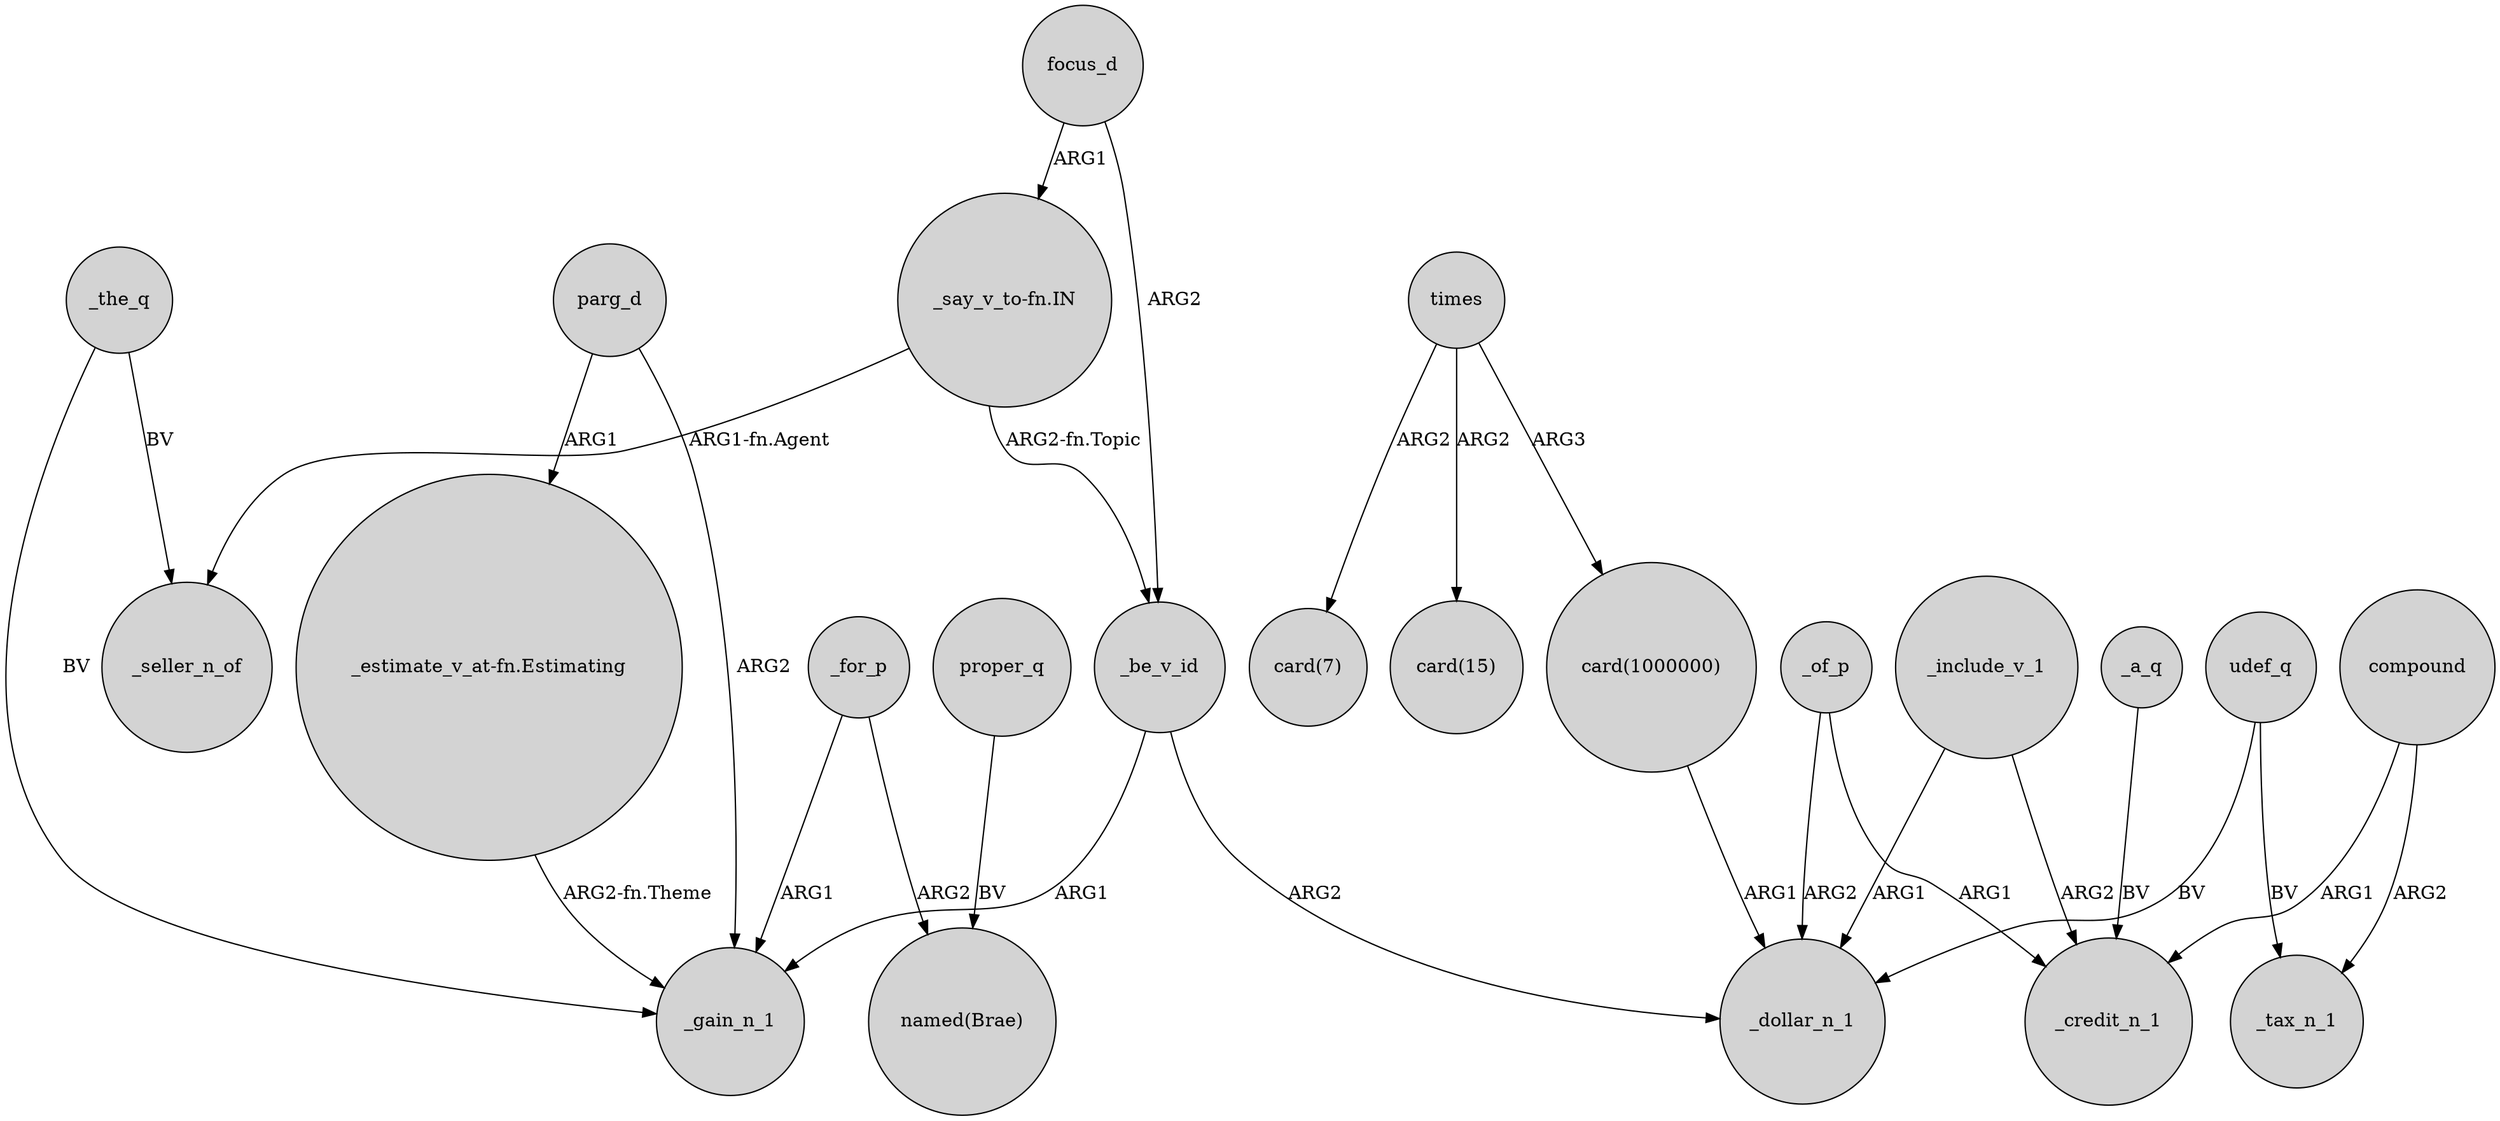 digraph {
	node [shape=circle style=filled]
	focus_d -> _be_v_id [label=ARG2]
	"_say_v_to-fn.IN" -> _seller_n_of [label="ARG1-fn.Agent"]
	_be_v_id -> _gain_n_1 [label=ARG1]
	"card(1000000)" -> _dollar_n_1 [label=ARG1]
	_include_v_1 -> _credit_n_1 [label=ARG2]
	parg_d -> _gain_n_1 [label=ARG2]
	_of_p -> _credit_n_1 [label=ARG1]
	times -> "card(15)" [label=ARG2]
	_include_v_1 -> _dollar_n_1 [label=ARG1]
	"_say_v_to-fn.IN" -> _be_v_id [label="ARG2-fn.Topic"]
	_the_q -> _gain_n_1 [label=BV]
	udef_q -> _tax_n_1 [label=BV]
	_a_q -> _credit_n_1 [label=BV]
	_be_v_id -> _dollar_n_1 [label=ARG2]
	proper_q -> "named(Brae)" [label=BV]
	compound -> _credit_n_1 [label=ARG1]
	times -> "card(1000000)" [label=ARG3]
	"_estimate_v_at-fn.Estimating" -> _gain_n_1 [label="ARG2-fn.Theme"]
	_for_p -> _gain_n_1 [label=ARG1]
	_for_p -> "named(Brae)" [label=ARG2]
	parg_d -> "_estimate_v_at-fn.Estimating" [label=ARG1]
	times -> "card(7)" [label=ARG2]
	_of_p -> _dollar_n_1 [label=ARG2]
	compound -> _tax_n_1 [label=ARG2]
	_the_q -> _seller_n_of [label=BV]
	udef_q -> _dollar_n_1 [label=BV]
	focus_d -> "_say_v_to-fn.IN" [label=ARG1]
}
